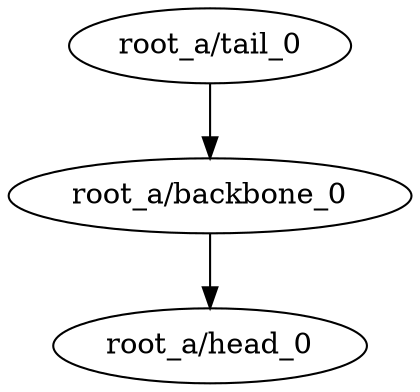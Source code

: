 digraph root_a {
	"root_a/tail_0"
	"root_a/backbone_0"
	"root_a/head_0"

	"root_a/tail_0" -> "root_a/backbone_0"
	"root_a/backbone_0" -> "root_a/head_0"

}